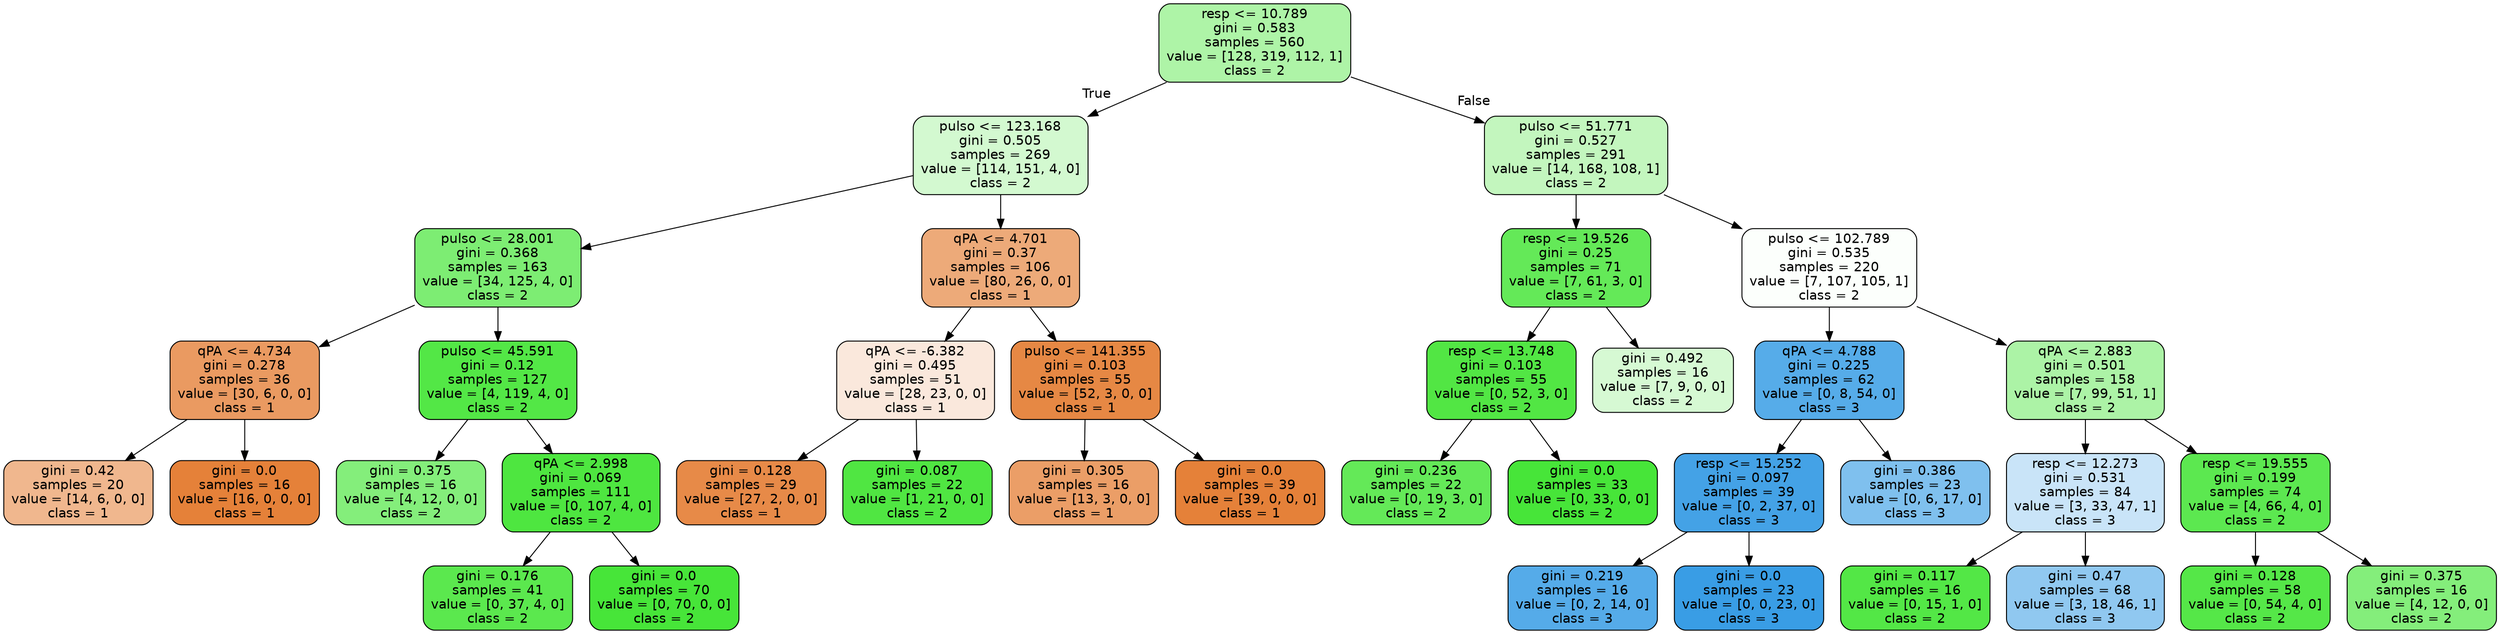 digraph Tree {
node [shape=box, style="filled, rounded", color="black", fontname="helvetica"] ;
edge [fontname="helvetica"] ;
0 [label="resp <= 10.789\ngini = 0.583\nsamples = 560\nvalue = [128, 319, 112, 1]\nclass = 2", fillcolor="#aef4a7"] ;
1 [label="pulso <= 123.168\ngini = 0.505\nsamples = 269\nvalue = [114, 151, 4, 0]\nclass = 2", fillcolor="#d3f9d0"] ;
0 -> 1 [labeldistance=2.5, labelangle=45, headlabel="True"] ;
2 [label="pulso <= 28.001\ngini = 0.368\nsamples = 163\nvalue = [34, 125, 4, 0]\nclass = 2", fillcolor="#7ded73"] ;
1 -> 2 ;
3 [label="qPA <= 4.734\ngini = 0.278\nsamples = 36\nvalue = [30, 6, 0, 0]\nclass = 1", fillcolor="#ea9a61"] ;
2 -> 3 ;
4 [label="gini = 0.42\nsamples = 20\nvalue = [14, 6, 0, 0]\nclass = 1", fillcolor="#f0b78e"] ;
3 -> 4 ;
5 [label="gini = 0.0\nsamples = 16\nvalue = [16, 0, 0, 0]\nclass = 1", fillcolor="#e58139"] ;
3 -> 5 ;
6 [label="pulso <= 45.591\ngini = 0.12\nsamples = 127\nvalue = [4, 119, 4, 0]\nclass = 2", fillcolor="#53e746"] ;
2 -> 6 ;
7 [label="gini = 0.375\nsamples = 16\nvalue = [4, 12, 0, 0]\nclass = 2", fillcolor="#84ee7b"] ;
6 -> 7 ;
8 [label="qPA <= 2.998\ngini = 0.069\nsamples = 111\nvalue = [0, 107, 4, 0]\nclass = 2", fillcolor="#4ee640"] ;
6 -> 8 ;
9 [label="gini = 0.176\nsamples = 41\nvalue = [0, 37, 4, 0]\nclass = 2", fillcolor="#5be84e"] ;
8 -> 9 ;
10 [label="gini = 0.0\nsamples = 70\nvalue = [0, 70, 0, 0]\nclass = 2", fillcolor="#47e539"] ;
8 -> 10 ;
11 [label="qPA <= 4.701\ngini = 0.37\nsamples = 106\nvalue = [80, 26, 0, 0]\nclass = 1", fillcolor="#edaa79"] ;
1 -> 11 ;
12 [label="qPA <= -6.382\ngini = 0.495\nsamples = 51\nvalue = [28, 23, 0, 0]\nclass = 1", fillcolor="#fae8dc"] ;
11 -> 12 ;
13 [label="gini = 0.128\nsamples = 29\nvalue = [27, 2, 0, 0]\nclass = 1", fillcolor="#e78a48"] ;
12 -> 13 ;
14 [label="gini = 0.087\nsamples = 22\nvalue = [1, 21, 0, 0]\nclass = 2", fillcolor="#50e642"] ;
12 -> 14 ;
15 [label="pulso <= 141.355\ngini = 0.103\nsamples = 55\nvalue = [52, 3, 0, 0]\nclass = 1", fillcolor="#e68844"] ;
11 -> 15 ;
16 [label="gini = 0.305\nsamples = 16\nvalue = [13, 3, 0, 0]\nclass = 1", fillcolor="#eb9e67"] ;
15 -> 16 ;
17 [label="gini = 0.0\nsamples = 39\nvalue = [39, 0, 0, 0]\nclass = 1", fillcolor="#e58139"] ;
15 -> 17 ;
18 [label="pulso <= 51.771\ngini = 0.527\nsamples = 291\nvalue = [14, 168, 108, 1]\nclass = 2", fillcolor="#c3f6be"] ;
0 -> 18 [labeldistance=2.5, labelangle=-45, headlabel="False"] ;
19 [label="resp <= 19.526\ngini = 0.25\nsamples = 71\nvalue = [7, 61, 3, 0]\nclass = 2", fillcolor="#64e958"] ;
18 -> 19 ;
20 [label="resp <= 13.748\ngini = 0.103\nsamples = 55\nvalue = [0, 52, 3, 0]\nclass = 2", fillcolor="#52e644"] ;
19 -> 20 ;
21 [label="gini = 0.236\nsamples = 22\nvalue = [0, 19, 3, 0]\nclass = 2", fillcolor="#64e958"] ;
20 -> 21 ;
22 [label="gini = 0.0\nsamples = 33\nvalue = [0, 33, 0, 0]\nclass = 2", fillcolor="#47e539"] ;
20 -> 22 ;
23 [label="gini = 0.492\nsamples = 16\nvalue = [7, 9, 0, 0]\nclass = 2", fillcolor="#d6f9d3"] ;
19 -> 23 ;
24 [label="pulso <= 102.789\ngini = 0.535\nsamples = 220\nvalue = [7, 107, 105, 1]\nclass = 2", fillcolor="#fcfffc"] ;
18 -> 24 ;
25 [label="qPA <= 4.788\ngini = 0.225\nsamples = 62\nvalue = [0, 8, 54, 0]\nclass = 3", fillcolor="#56ace9"] ;
24 -> 25 ;
26 [label="resp <= 15.252\ngini = 0.097\nsamples = 39\nvalue = [0, 2, 37, 0]\nclass = 3", fillcolor="#44a2e6"] ;
25 -> 26 ;
27 [label="gini = 0.219\nsamples = 16\nvalue = [0, 2, 14, 0]\nclass = 3", fillcolor="#55abe9"] ;
26 -> 27 ;
28 [label="gini = 0.0\nsamples = 23\nvalue = [0, 0, 23, 0]\nclass = 3", fillcolor="#399de5"] ;
26 -> 28 ;
29 [label="gini = 0.386\nsamples = 23\nvalue = [0, 6, 17, 0]\nclass = 3", fillcolor="#7fc0ee"] ;
25 -> 29 ;
30 [label="qPA <= 2.883\ngini = 0.501\nsamples = 158\nvalue = [7, 99, 51, 1]\nclass = 2", fillcolor="#acf3a6"] ;
24 -> 30 ;
31 [label="resp <= 12.273\ngini = 0.531\nsamples = 84\nvalue = [3, 33, 47, 1]\nclass = 3", fillcolor="#c9e4f8"] ;
30 -> 31 ;
32 [label="gini = 0.117\nsamples = 16\nvalue = [0, 15, 1, 0]\nclass = 2", fillcolor="#53e746"] ;
31 -> 32 ;
33 [label="gini = 0.47\nsamples = 68\nvalue = [3, 18, 46, 1]\nclass = 3", fillcolor="#90c8f0"] ;
31 -> 33 ;
34 [label="resp <= 19.555\ngini = 0.199\nsamples = 74\nvalue = [4, 66, 4, 0]\nclass = 2", fillcolor="#5ce850"] ;
30 -> 34 ;
35 [label="gini = 0.128\nsamples = 58\nvalue = [0, 54, 4, 0]\nclass = 2", fillcolor="#55e748"] ;
34 -> 35 ;
36 [label="gini = 0.375\nsamples = 16\nvalue = [4, 12, 0, 0]\nclass = 2", fillcolor="#84ee7b"] ;
34 -> 36 ;
}